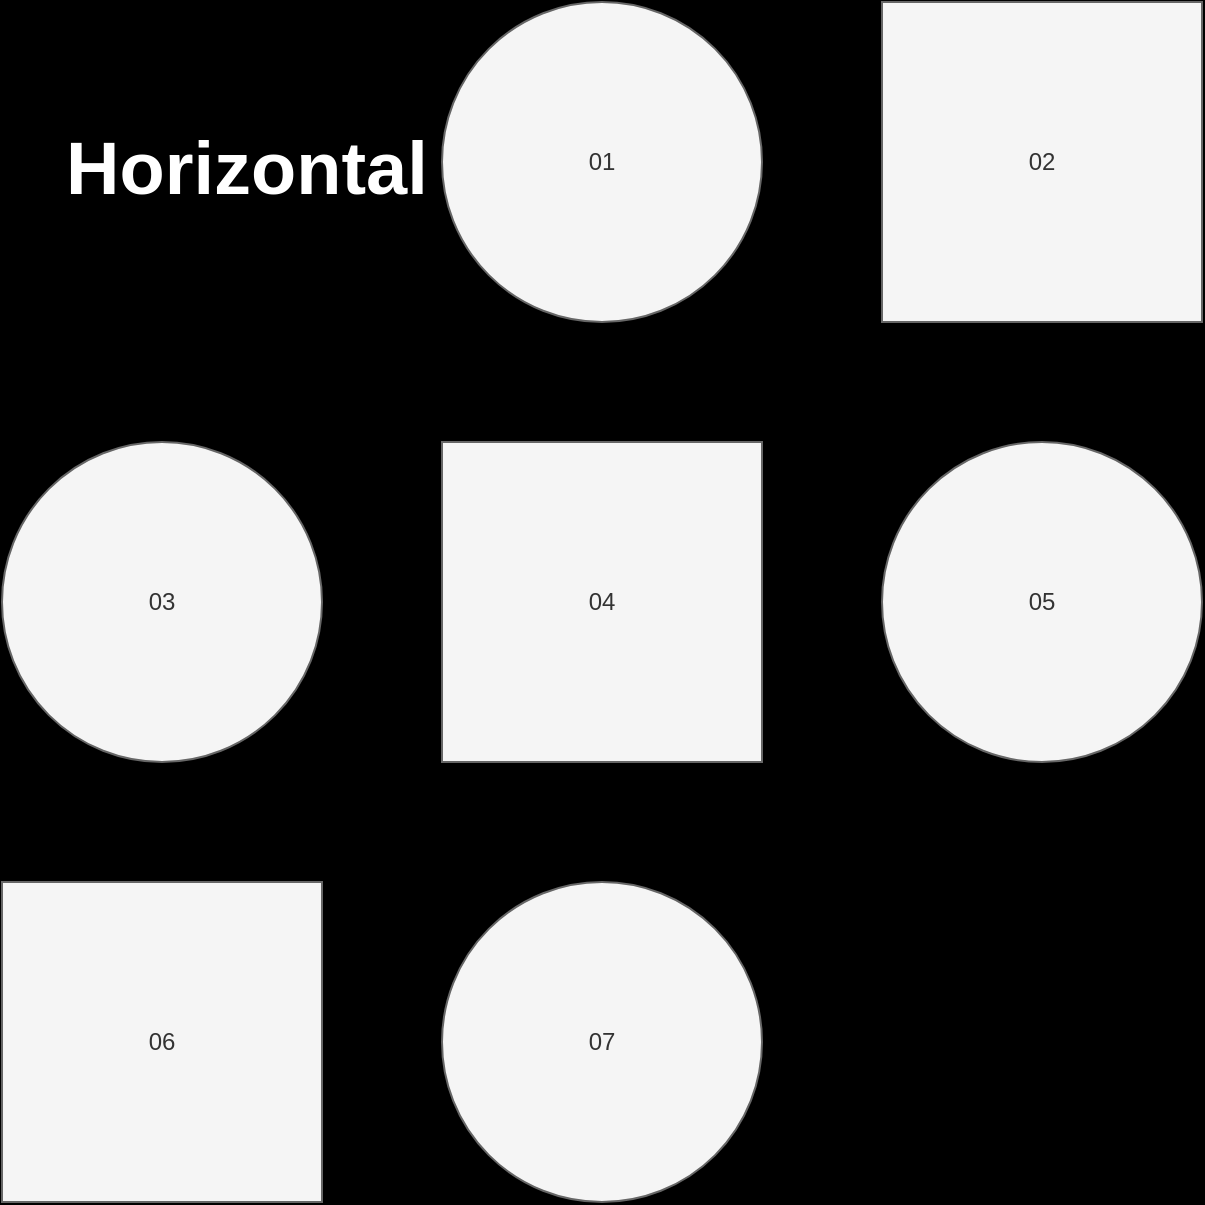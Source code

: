 <mxfile>
  <diagram id="TZz" name="Horizontal">
    <mxGraphModel dx="0" dy="0" background="#000000" grid="0" gridSize="10" guides="1" tooltips="1" connect="1" arrows="1" fold="1" page="1" pageScale="1" pageWidth="1169" pageHeight="827" math="0" shadow="0">
      <root>
        <mxCell id="page_root_TZz" parent="TZz"/>
        <mxCell id="node_root_TZz" parent="page_root_TZz"/>
        <mxCell id="TZz-2" value="Horizontal" style="whiteSpace=wrap;html=1;fontColor=#FFFFFF;text;fontSize=37;fontStyle=1;fillColor=none" vertex="1" parent="node_root_TZz">
          <mxGeometry x="60" y="85" width="100" height="50" as="geometry"/>
        </mxCell>
        <mxCell id="TZz-3" value="01" style="whiteSpace=wrap;html=1;fillColor=#f5f5f5;strokeColor=#666666;fontColor=#333333;ellipse" vertex="1" parent="node_root_TZz">
          <mxGeometry x="250" y="30" width="160" height="160" as="geometry"/>
        </mxCell>
        <mxCell id="TZz-4" value="02" style="whiteSpace=wrap;html=1;fillColor=#f5f5f5;strokeColor=#666666;fontColor=#333333" vertex="1" parent="node_root_TZz">
          <mxGeometry x="470" y="30" width="160" height="160" as="geometry"/>
        </mxCell>
        <mxCell id="TZz-5" value="03" style="whiteSpace=wrap;html=1;fillColor=#f5f5f5;strokeColor=#666666;fontColor=#333333;ellipse" vertex="1" parent="node_root_TZz">
          <mxGeometry x="30" y="250" width="160" height="160" as="geometry"/>
        </mxCell>
        <mxCell id="TZz-6" value="04" style="whiteSpace=wrap;html=1;fillColor=#f5f5f5;strokeColor=#666666;fontColor=#333333" vertex="1" parent="node_root_TZz">
          <mxGeometry x="250" y="250" width="160" height="160" as="geometry"/>
        </mxCell>
        <mxCell id="TZz-7" value="05" style="whiteSpace=wrap;html=1;fillColor=#f5f5f5;strokeColor=#666666;fontColor=#333333;ellipse" vertex="1" parent="node_root_TZz">
          <mxGeometry x="470" y="250" width="160" height="160" as="geometry"/>
        </mxCell>
        <mxCell id="TZz-8" value="06" style="whiteSpace=wrap;html=1;fillColor=#f5f5f5;strokeColor=#666666;fontColor=#333333" vertex="1" parent="node_root_TZz">
          <mxGeometry x="30" y="470" width="160" height="160" as="geometry"/>
        </mxCell>
        <mxCell id="TZz-9" value="07" style="whiteSpace=wrap;html=1;fillColor=#f5f5f5;strokeColor=#666666;fontColor=#333333;ellipse" vertex="1" parent="node_root_TZz">
          <mxGeometry x="250" y="470" width="160" height="160" as="geometry"/>
        </mxCell>
      </root>
    </mxGraphModel>
  </diagram>
  <diagram id="LP4" name="Vertical">
    <mxGraphModel dx="0" dy="0" background="#000000" grid="0" gridSize="10" guides="1" tooltips="1" connect="1" arrows="1" fold="1" page="1" pageScale="1" pageWidth="1169" pageHeight="827" math="0" shadow="0">
      <root>
        <mxCell id="page_root_LP4" parent="LP4"/>
        <mxCell id="node_root_LP4" parent="page_root_LP4"/>
        <mxCell id="LP4-2" value="Vertical" style="whiteSpace=wrap;html=1;fontColor=#FFFFFF;text;fontSize=37;fontStyle=1;fillColor=none" vertex="1" parent="node_root_LP4">
          <mxGeometry x="60" y="85" width="100" height="50" as="geometry"/>
        </mxCell>
        <mxCell id="LP4-3" value="01" style="whiteSpace=wrap;html=1;fillColor=#f5f5f5;strokeColor=#666666;fontColor=#333333;ellipse" vertex="1" parent="node_root_LP4">
          <mxGeometry x="30" y="250" width="160" height="160" as="geometry"/>
        </mxCell>
        <mxCell id="LP4-4" value="02" style="whiteSpace=wrap;html=1;fillColor=#f5f5f5;strokeColor=#666666;fontColor=#333333" vertex="1" parent="node_root_LP4">
          <mxGeometry x="30" y="470" width="160" height="160" as="geometry"/>
        </mxCell>
        <mxCell id="LP4-5" value="03" style="whiteSpace=wrap;html=1;fillColor=#f5f5f5;strokeColor=#666666;fontColor=#333333;ellipse" vertex="1" parent="node_root_LP4">
          <mxGeometry x="250" y="30" width="160" height="160" as="geometry"/>
        </mxCell>
        <mxCell id="LP4-6" value="04" style="whiteSpace=wrap;html=1;fillColor=#f5f5f5;strokeColor=#666666;fontColor=#333333" vertex="1" parent="node_root_LP4">
          <mxGeometry x="250" y="250" width="160" height="160" as="geometry"/>
        </mxCell>
        <mxCell id="LP4-7" value="05" style="whiteSpace=wrap;html=1;fillColor=#f5f5f5;strokeColor=#666666;fontColor=#333333;ellipse" vertex="1" parent="node_root_LP4">
          <mxGeometry x="250" y="470" width="160" height="160" as="geometry"/>
        </mxCell>
        <mxCell id="LP4-8" value="06" style="whiteSpace=wrap;html=1;fillColor=#f5f5f5;strokeColor=#666666;fontColor=#333333" vertex="1" parent="node_root_LP4">
          <mxGeometry x="470" y="30" width="160" height="160" as="geometry"/>
        </mxCell>
        <mxCell id="LP4-9" value="07" style="whiteSpace=wrap;html=1;fillColor=#f5f5f5;strokeColor=#666666;fontColor=#333333;ellipse" vertex="1" parent="node_root_LP4">
          <mxGeometry x="470" y="250" width="160" height="160" as="geometry"/>
        </mxCell>
      </root>
    </mxGraphModel>
  </diagram>
</mxfile>